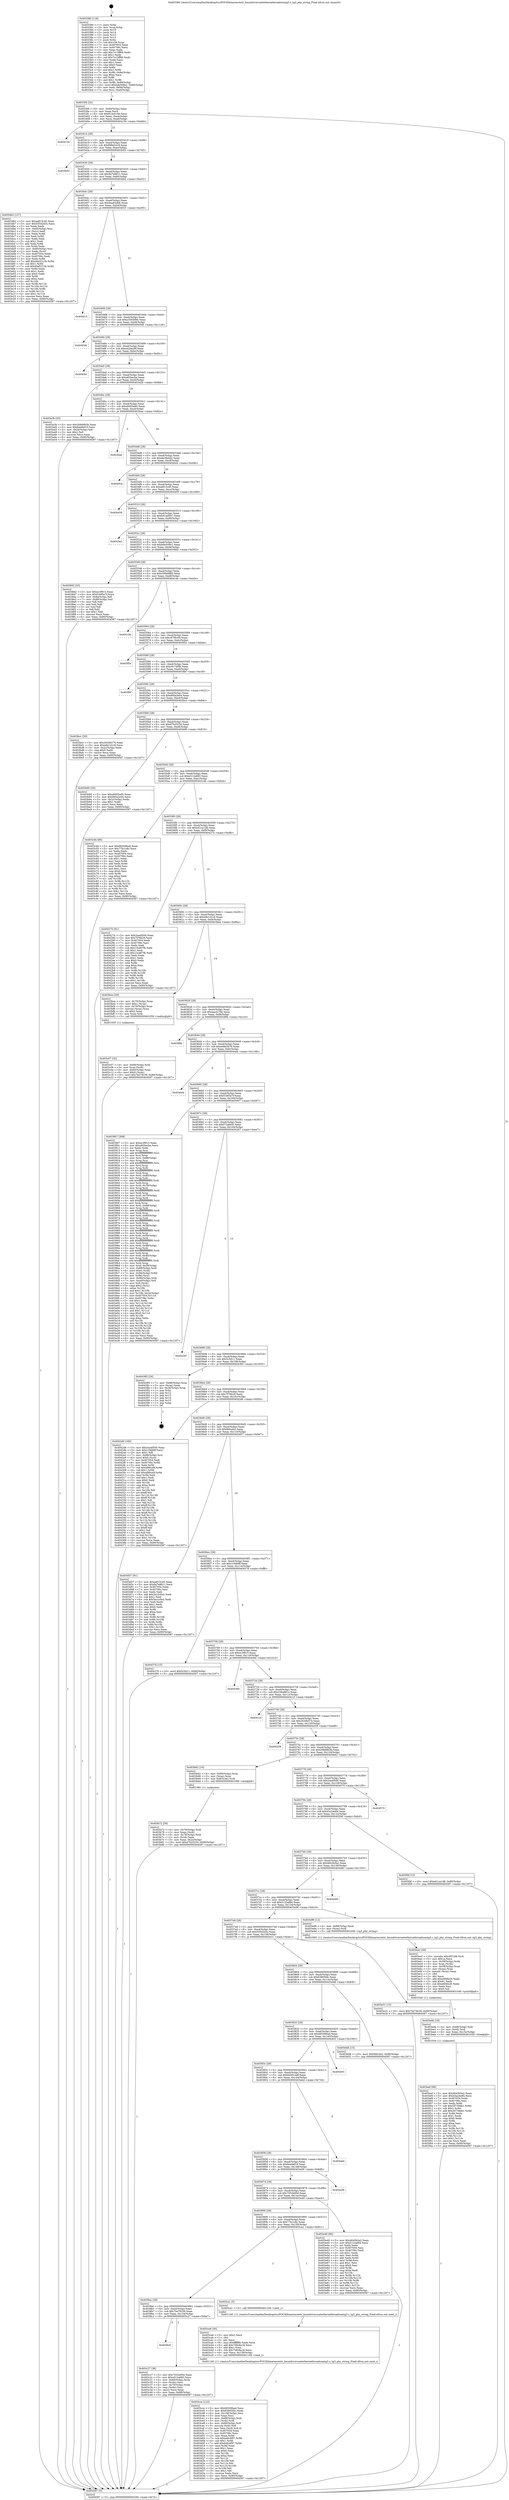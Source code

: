 digraph "0x403380" {
  label = "0x403380 (/mnt/c/Users/mathe/Desktop/tcc/POCII/binaries/extr_linuxdriversnetethernetbroadcomtg3.c_tg3_phy_string_Final-ollvm.out::main(0))"
  labelloc = "t"
  node[shape=record]

  Entry [label="",width=0.3,height=0.3,shape=circle,fillcolor=black,style=filled]
  "0x4033f4" [label="{
     0x4033f4 [32]\l
     | [instrs]\l
     &nbsp;&nbsp;0x4033f4 \<+6\>: mov -0x90(%rbp),%eax\l
     &nbsp;&nbsp;0x4033fa \<+2\>: mov %eax,%ecx\l
     &nbsp;&nbsp;0x4033fc \<+6\>: sub $0x81dc616e,%ecx\l
     &nbsp;&nbsp;0x403402 \<+6\>: mov %eax,-0xa4(%rbp)\l
     &nbsp;&nbsp;0x403408 \<+6\>: mov %ecx,-0xa8(%rbp)\l
     &nbsp;&nbsp;0x40340e \<+6\>: je 0000000000404154 \<main+0xdd4\>\l
  }"]
  "0x404154" [label="{
     0x404154\l
  }", style=dashed]
  "0x403414" [label="{
     0x403414 [28]\l
     | [instrs]\l
     &nbsp;&nbsp;0x403414 \<+5\>: jmp 0000000000403419 \<main+0x99\>\l
     &nbsp;&nbsp;0x403419 \<+6\>: mov -0xa4(%rbp),%eax\l
     &nbsp;&nbsp;0x40341f \<+5\>: sub $0x898a5418,%eax\l
     &nbsp;&nbsp;0x403424 \<+6\>: mov %eax,-0xac(%rbp)\l
     &nbsp;&nbsp;0x40342a \<+6\>: je 0000000000403b53 \<main+0x7d3\>\l
  }"]
  Exit [label="",width=0.3,height=0.3,shape=circle,fillcolor=black,style=filled,peripheries=2]
  "0x403b53" [label="{
     0x403b53\l
  }", style=dashed]
  "0x403430" [label="{
     0x403430 [28]\l
     | [instrs]\l
     &nbsp;&nbsp;0x403430 \<+5\>: jmp 0000000000403435 \<main+0xb5\>\l
     &nbsp;&nbsp;0x403435 \<+6\>: mov -0xa4(%rbp),%eax\l
     &nbsp;&nbsp;0x40343b \<+5\>: sub $0x9a7e8811,%eax\l
     &nbsp;&nbsp;0x403440 \<+6\>: mov %eax,-0xb0(%rbp)\l
     &nbsp;&nbsp;0x403446 \<+6\>: je 0000000000403db2 \<main+0xa32\>\l
  }"]
  "0x403eef" [label="{
     0x403eef [96]\l
     | [instrs]\l
     &nbsp;&nbsp;0x403eef \<+5\>: mov $0x4643b5a2,%eax\l
     &nbsp;&nbsp;0x403ef4 \<+5\>: mov $0x43a24e84,%ecx\l
     &nbsp;&nbsp;0x403ef9 \<+7\>: mov 0x407054,%edx\l
     &nbsp;&nbsp;0x403f00 \<+7\>: mov 0x40706c,%esi\l
     &nbsp;&nbsp;0x403f07 \<+3\>: mov %edx,%r8d\l
     &nbsp;&nbsp;0x403f0a \<+7\>: sub $0x29739db1,%r8d\l
     &nbsp;&nbsp;0x403f11 \<+4\>: sub $0x1,%r8d\l
     &nbsp;&nbsp;0x403f15 \<+7\>: add $0x29739db1,%r8d\l
     &nbsp;&nbsp;0x403f1c \<+4\>: imul %r8d,%edx\l
     &nbsp;&nbsp;0x403f20 \<+3\>: and $0x1,%edx\l
     &nbsp;&nbsp;0x403f23 \<+3\>: cmp $0x0,%edx\l
     &nbsp;&nbsp;0x403f26 \<+4\>: sete %r9b\l
     &nbsp;&nbsp;0x403f2a \<+3\>: cmp $0xa,%esi\l
     &nbsp;&nbsp;0x403f2d \<+4\>: setl %r10b\l
     &nbsp;&nbsp;0x403f31 \<+3\>: mov %r9b,%r11b\l
     &nbsp;&nbsp;0x403f34 \<+3\>: and %r10b,%r11b\l
     &nbsp;&nbsp;0x403f37 \<+3\>: xor %r10b,%r9b\l
     &nbsp;&nbsp;0x403f3a \<+3\>: or %r9b,%r11b\l
     &nbsp;&nbsp;0x403f3d \<+4\>: test $0x1,%r11b\l
     &nbsp;&nbsp;0x403f41 \<+3\>: cmovne %ecx,%eax\l
     &nbsp;&nbsp;0x403f44 \<+6\>: mov %eax,-0x90(%rbp)\l
     &nbsp;&nbsp;0x403f4a \<+5\>: jmp 0000000000404587 \<main+0x1207\>\l
  }"]
  "0x403db2" [label="{
     0x403db2 [127]\l
     | [instrs]\l
     &nbsp;&nbsp;0x403db2 \<+5\>: mov $0xadf15c45,%eax\l
     &nbsp;&nbsp;0x403db7 \<+5\>: mov $0x555d2d3c,%ecx\l
     &nbsp;&nbsp;0x403dbc \<+2\>: xor %edx,%edx\l
     &nbsp;&nbsp;0x403dbe \<+4\>: mov -0x60(%rbp),%rsi\l
     &nbsp;&nbsp;0x403dc2 \<+2\>: mov (%rsi),%edi\l
     &nbsp;&nbsp;0x403dc4 \<+3\>: mov %edx,%r8d\l
     &nbsp;&nbsp;0x403dc7 \<+3\>: sub %edi,%r8d\l
     &nbsp;&nbsp;0x403dca \<+2\>: mov %edx,%edi\l
     &nbsp;&nbsp;0x403dcc \<+3\>: sub $0x1,%edi\l
     &nbsp;&nbsp;0x403dcf \<+3\>: add %edi,%r8d\l
     &nbsp;&nbsp;0x403dd2 \<+3\>: sub %r8d,%edx\l
     &nbsp;&nbsp;0x403dd5 \<+4\>: mov -0x60(%rbp),%rsi\l
     &nbsp;&nbsp;0x403dd9 \<+2\>: mov %edx,(%rsi)\l
     &nbsp;&nbsp;0x403ddb \<+7\>: mov 0x407054,%edx\l
     &nbsp;&nbsp;0x403de2 \<+7\>: mov 0x40706c,%edi\l
     &nbsp;&nbsp;0x403de9 \<+3\>: mov %edx,%r8d\l
     &nbsp;&nbsp;0x403dec \<+7\>: add $0xd4e5213b,%r8d\l
     &nbsp;&nbsp;0x403df3 \<+4\>: sub $0x1,%r8d\l
     &nbsp;&nbsp;0x403df7 \<+7\>: sub $0xd4e5213b,%r8d\l
     &nbsp;&nbsp;0x403dfe \<+4\>: imul %r8d,%edx\l
     &nbsp;&nbsp;0x403e02 \<+3\>: and $0x1,%edx\l
     &nbsp;&nbsp;0x403e05 \<+3\>: cmp $0x0,%edx\l
     &nbsp;&nbsp;0x403e08 \<+4\>: sete %r9b\l
     &nbsp;&nbsp;0x403e0c \<+3\>: cmp $0xa,%edi\l
     &nbsp;&nbsp;0x403e0f \<+4\>: setl %r10b\l
     &nbsp;&nbsp;0x403e13 \<+3\>: mov %r9b,%r11b\l
     &nbsp;&nbsp;0x403e16 \<+3\>: and %r10b,%r11b\l
     &nbsp;&nbsp;0x403e19 \<+3\>: xor %r10b,%r9b\l
     &nbsp;&nbsp;0x403e1c \<+3\>: or %r9b,%r11b\l
     &nbsp;&nbsp;0x403e1f \<+4\>: test $0x1,%r11b\l
     &nbsp;&nbsp;0x403e23 \<+3\>: cmovne %ecx,%eax\l
     &nbsp;&nbsp;0x403e26 \<+6\>: mov %eax,-0x90(%rbp)\l
     &nbsp;&nbsp;0x403e2c \<+5\>: jmp 0000000000404587 \<main+0x1207\>\l
  }"]
  "0x40344c" [label="{
     0x40344c [28]\l
     | [instrs]\l
     &nbsp;&nbsp;0x40344c \<+5\>: jmp 0000000000403451 \<main+0xd1\>\l
     &nbsp;&nbsp;0x403451 \<+6\>: mov -0xa4(%rbp),%eax\l
     &nbsp;&nbsp;0x403457 \<+5\>: sub $0x9aa83db6,%eax\l
     &nbsp;&nbsp;0x40345c \<+6\>: mov %eax,-0xb4(%rbp)\l
     &nbsp;&nbsp;0x403462 \<+6\>: je 0000000000404015 \<main+0xc95\>\l
  }"]
  "0x403edd" [label="{
     0x403edd [18]\l
     | [instrs]\l
     &nbsp;&nbsp;0x403edd \<+4\>: mov -0x68(%rbp),%rdi\l
     &nbsp;&nbsp;0x403ee1 \<+3\>: mov (%rdi),%rdi\l
     &nbsp;&nbsp;0x403ee4 \<+6\>: mov %eax,-0x15c(%rbp)\l
     &nbsp;&nbsp;0x403eea \<+5\>: call 0000000000401030 \<free@plt\>\l
     | [calls]\l
     &nbsp;&nbsp;0x401030 \{1\} (unknown)\l
  }"]
  "0x404015" [label="{
     0x404015\l
  }", style=dashed]
  "0x403468" [label="{
     0x403468 [28]\l
     | [instrs]\l
     &nbsp;&nbsp;0x403468 \<+5\>: jmp 000000000040346d \<main+0xed\>\l
     &nbsp;&nbsp;0x40346d \<+6\>: mov -0xa4(%rbp),%eax\l
     &nbsp;&nbsp;0x403473 \<+5\>: sub $0xa3593094,%eax\l
     &nbsp;&nbsp;0x403478 \<+6\>: mov %eax,-0xb8(%rbp)\l
     &nbsp;&nbsp;0x40347e \<+6\>: je 0000000000404546 \<main+0x11c6\>\l
  }"]
  "0x403ea2" [label="{
     0x403ea2 [59]\l
     | [instrs]\l
     &nbsp;&nbsp;0x403ea2 \<+10\>: movabs $0x405168,%rdi\l
     &nbsp;&nbsp;0x403eac \<+5\>: mov $0x1a,%ecx\l
     &nbsp;&nbsp;0x403eb1 \<+4\>: mov -0x58(%rbp),%rdx\l
     &nbsp;&nbsp;0x403eb5 \<+3\>: mov %rax,(%rdx)\l
     &nbsp;&nbsp;0x403eb8 \<+4\>: mov -0x58(%rbp),%rax\l
     &nbsp;&nbsp;0x403ebc \<+3\>: mov (%rax),%rax\l
     &nbsp;&nbsp;0x403ebf \<+3\>: movsbl (%rax),%eax\l
     &nbsp;&nbsp;0x403ec2 \<+1\>: cltd\l
     &nbsp;&nbsp;0x403ec3 \<+2\>: idiv %ecx\l
     &nbsp;&nbsp;0x403ec5 \<+6\>: add $0xe6f4fe26,%edx\l
     &nbsp;&nbsp;0x403ecb \<+3\>: add $0x61,%edx\l
     &nbsp;&nbsp;0x403ece \<+6\>: sub $0xe6f4fe26,%edx\l
     &nbsp;&nbsp;0x403ed4 \<+2\>: mov %edx,%esi\l
     &nbsp;&nbsp;0x403ed6 \<+2\>: mov $0x0,%al\l
     &nbsp;&nbsp;0x403ed8 \<+5\>: call 0000000000401040 \<printf@plt\>\l
     | [calls]\l
     &nbsp;&nbsp;0x401040 \{1\} (unknown)\l
  }"]
  "0x404546" [label="{
     0x404546\l
  }", style=dashed]
  "0x403484" [label="{
     0x403484 [28]\l
     | [instrs]\l
     &nbsp;&nbsp;0x403484 \<+5\>: jmp 0000000000403489 \<main+0x109\>\l
     &nbsp;&nbsp;0x403489 \<+6\>: mov -0xa4(%rbp),%eax\l
     &nbsp;&nbsp;0x40348f \<+5\>: sub $0xa42da28f,%eax\l
     &nbsp;&nbsp;0x403494 \<+6\>: mov %eax,-0xbc(%rbp)\l
     &nbsp;&nbsp;0x40349a \<+6\>: je 00000000004040bc \<main+0xd3c\>\l
  }"]
  "0x403cce" [label="{
     0x403cce [122]\l
     | [instrs]\l
     &nbsp;&nbsp;0x403cce \<+5\>: mov $0x68309bad,%ecx\l
     &nbsp;&nbsp;0x403cd3 \<+5\>: mov $0x63805f4c,%edx\l
     &nbsp;&nbsp;0x403cd8 \<+6\>: mov -0x158(%rbp),%esi\l
     &nbsp;&nbsp;0x403cde \<+3\>: imul %eax,%esi\l
     &nbsp;&nbsp;0x403ce1 \<+4\>: mov -0x68(%rbp),%rdi\l
     &nbsp;&nbsp;0x403ce5 \<+3\>: mov (%rdi),%rdi\l
     &nbsp;&nbsp;0x403ce8 \<+4\>: mov -0x60(%rbp),%r8\l
     &nbsp;&nbsp;0x403cec \<+3\>: movslq (%r8),%r8\l
     &nbsp;&nbsp;0x403cef \<+4\>: mov %esi,(%rdi,%r8,4)\l
     &nbsp;&nbsp;0x403cf3 \<+7\>: mov 0x407054,%eax\l
     &nbsp;&nbsp;0x403cfa \<+7\>: mov 0x40706c,%esi\l
     &nbsp;&nbsp;0x403d01 \<+3\>: mov %eax,%r9d\l
     &nbsp;&nbsp;0x403d04 \<+7\>: sub $0xb4fc4f97,%r9d\l
     &nbsp;&nbsp;0x403d0b \<+4\>: sub $0x1,%r9d\l
     &nbsp;&nbsp;0x403d0f \<+7\>: add $0xb4fc4f97,%r9d\l
     &nbsp;&nbsp;0x403d16 \<+4\>: imul %r9d,%eax\l
     &nbsp;&nbsp;0x403d1a \<+3\>: and $0x1,%eax\l
     &nbsp;&nbsp;0x403d1d \<+3\>: cmp $0x0,%eax\l
     &nbsp;&nbsp;0x403d20 \<+4\>: sete %r10b\l
     &nbsp;&nbsp;0x403d24 \<+3\>: cmp $0xa,%esi\l
     &nbsp;&nbsp;0x403d27 \<+4\>: setl %r11b\l
     &nbsp;&nbsp;0x403d2b \<+3\>: mov %r10b,%bl\l
     &nbsp;&nbsp;0x403d2e \<+3\>: and %r11b,%bl\l
     &nbsp;&nbsp;0x403d31 \<+3\>: xor %r11b,%r10b\l
     &nbsp;&nbsp;0x403d34 \<+3\>: or %r10b,%bl\l
     &nbsp;&nbsp;0x403d37 \<+3\>: test $0x1,%bl\l
     &nbsp;&nbsp;0x403d3a \<+3\>: cmovne %edx,%ecx\l
     &nbsp;&nbsp;0x403d3d \<+6\>: mov %ecx,-0x90(%rbp)\l
     &nbsp;&nbsp;0x403d43 \<+5\>: jmp 0000000000404587 \<main+0x1207\>\l
  }"]
  "0x4040bc" [label="{
     0x4040bc\l
  }", style=dashed]
  "0x4034a0" [label="{
     0x4034a0 [28]\l
     | [instrs]\l
     &nbsp;&nbsp;0x4034a0 \<+5\>: jmp 00000000004034a5 \<main+0x125\>\l
     &nbsp;&nbsp;0x4034a5 \<+6\>: mov -0xa4(%rbp),%eax\l
     &nbsp;&nbsp;0x4034ab \<+5\>: sub $0xa82becba,%eax\l
     &nbsp;&nbsp;0x4034b0 \<+6\>: mov %eax,-0xc0(%rbp)\l
     &nbsp;&nbsp;0x4034b6 \<+6\>: je 0000000000403a3b \<main+0x6bb\>\l
  }"]
  "0x403ca6" [label="{
     0x403ca6 [40]\l
     | [instrs]\l
     &nbsp;&nbsp;0x403ca6 \<+5\>: mov $0x2,%ecx\l
     &nbsp;&nbsp;0x403cab \<+1\>: cltd\l
     &nbsp;&nbsp;0x403cac \<+2\>: idiv %ecx\l
     &nbsp;&nbsp;0x403cae \<+6\>: imul $0xfffffffe,%edx,%ecx\l
     &nbsp;&nbsp;0x403cb4 \<+6\>: add $0x758c8a18,%ecx\l
     &nbsp;&nbsp;0x403cba \<+3\>: add $0x1,%ecx\l
     &nbsp;&nbsp;0x403cbd \<+6\>: sub $0x758c8a18,%ecx\l
     &nbsp;&nbsp;0x403cc3 \<+6\>: mov %ecx,-0x158(%rbp)\l
     &nbsp;&nbsp;0x403cc9 \<+5\>: call 0000000000401160 \<next_i\>\l
     | [calls]\l
     &nbsp;&nbsp;0x401160 \{1\} (/mnt/c/Users/mathe/Desktop/tcc/POCII/binaries/extr_linuxdriversnetethernetbroadcomtg3.c_tg3_phy_string_Final-ollvm.out::next_i)\l
  }"]
  "0x403a3b" [label="{
     0x403a3b [30]\l
     | [instrs]\l
     &nbsp;&nbsp;0x403a3b \<+5\>: mov $0x268d9b3b,%eax\l
     &nbsp;&nbsp;0x403a40 \<+5\>: mov $0x6ee6ef19,%ecx\l
     &nbsp;&nbsp;0x403a45 \<+3\>: mov -0x2d(%rbp),%dl\l
     &nbsp;&nbsp;0x403a48 \<+3\>: test $0x1,%dl\l
     &nbsp;&nbsp;0x403a4b \<+3\>: cmovne %ecx,%eax\l
     &nbsp;&nbsp;0x403a4e \<+6\>: mov %eax,-0x90(%rbp)\l
     &nbsp;&nbsp;0x403a54 \<+5\>: jmp 0000000000404587 \<main+0x1207\>\l
  }"]
  "0x4034bc" [label="{
     0x4034bc [28]\l
     | [instrs]\l
     &nbsp;&nbsp;0x4034bc \<+5\>: jmp 00000000004034c1 \<main+0x141\>\l
     &nbsp;&nbsp;0x4034c1 \<+6\>: mov -0xa4(%rbp),%eax\l
     &nbsp;&nbsp;0x4034c7 \<+5\>: sub $0xa9405a85,%eax\l
     &nbsp;&nbsp;0x4034cc \<+6\>: mov %eax,-0xc4(%rbp)\l
     &nbsp;&nbsp;0x4034d2 \<+6\>: je 0000000000403bae \<main+0x82e\>\l
  }"]
  "0x4038c8" [label="{
     0x4038c8\l
  }", style=dashed]
  "0x403bae" [label="{
     0x403bae\l
  }", style=dashed]
  "0x4034d8" [label="{
     0x4034d8 [28]\l
     | [instrs]\l
     &nbsp;&nbsp;0x4034d8 \<+5\>: jmp 00000000004034dd \<main+0x15d\>\l
     &nbsp;&nbsp;0x4034dd \<+6\>: mov -0xa4(%rbp),%eax\l
     &nbsp;&nbsp;0x4034e3 \<+5\>: sub $0xabc9a4d2,%eax\l
     &nbsp;&nbsp;0x4034e8 \<+6\>: mov %eax,-0xc8(%rbp)\l
     &nbsp;&nbsp;0x4034ee \<+6\>: je 00000000004040cb \<main+0xd4b\>\l
  }"]
  "0x403c27" [label="{
     0x403c27 [36]\l
     | [instrs]\l
     &nbsp;&nbsp;0x403c27 \<+5\>: mov $0x7552b95d,%eax\l
     &nbsp;&nbsp;0x403c2c \<+5\>: mov $0xe512a683,%ecx\l
     &nbsp;&nbsp;0x403c31 \<+4\>: mov -0x60(%rbp),%rdx\l
     &nbsp;&nbsp;0x403c35 \<+2\>: mov (%rdx),%esi\l
     &nbsp;&nbsp;0x403c37 \<+4\>: mov -0x70(%rbp),%rdx\l
     &nbsp;&nbsp;0x403c3b \<+2\>: cmp (%rdx),%esi\l
     &nbsp;&nbsp;0x403c3d \<+3\>: cmovl %ecx,%eax\l
     &nbsp;&nbsp;0x403c40 \<+6\>: mov %eax,-0x90(%rbp)\l
     &nbsp;&nbsp;0x403c46 \<+5\>: jmp 0000000000404587 \<main+0x1207\>\l
  }"]
  "0x4040cb" [label="{
     0x4040cb\l
  }", style=dashed]
  "0x4034f4" [label="{
     0x4034f4 [28]\l
     | [instrs]\l
     &nbsp;&nbsp;0x4034f4 \<+5\>: jmp 00000000004034f9 \<main+0x179\>\l
     &nbsp;&nbsp;0x4034f9 \<+6\>: mov -0xa4(%rbp),%eax\l
     &nbsp;&nbsp;0x4034ff \<+5\>: sub $0xadf15c45,%eax\l
     &nbsp;&nbsp;0x403504 \<+6\>: mov %eax,-0xcc(%rbp)\l
     &nbsp;&nbsp;0x40350a \<+6\>: je 0000000000404459 \<main+0x10d9\>\l
  }"]
  "0x4038ac" [label="{
     0x4038ac [28]\l
     | [instrs]\l
     &nbsp;&nbsp;0x4038ac \<+5\>: jmp 00000000004038b1 \<main+0x531\>\l
     &nbsp;&nbsp;0x4038b1 \<+6\>: mov -0xa4(%rbp),%eax\l
     &nbsp;&nbsp;0x4038b7 \<+5\>: sub $0x7be79c39,%eax\l
     &nbsp;&nbsp;0x4038bc \<+6\>: mov %eax,-0x154(%rbp)\l
     &nbsp;&nbsp;0x4038c2 \<+6\>: je 0000000000403c27 \<main+0x8a7\>\l
  }"]
  "0x404459" [label="{
     0x404459\l
  }", style=dashed]
  "0x403510" [label="{
     0x403510 [28]\l
     | [instrs]\l
     &nbsp;&nbsp;0x403510 \<+5\>: jmp 0000000000403515 \<main+0x195\>\l
     &nbsp;&nbsp;0x403515 \<+6\>: mov -0xa4(%rbp),%eax\l
     &nbsp;&nbsp;0x40351b \<+5\>: sub $0xb91ad947,%eax\l
     &nbsp;&nbsp;0x403520 \<+6\>: mov %eax,-0xd0(%rbp)\l
     &nbsp;&nbsp;0x403526 \<+6\>: je 00000000004043e2 \<main+0x1062\>\l
  }"]
  "0x403ca1" [label="{
     0x403ca1 [5]\l
     | [instrs]\l
     &nbsp;&nbsp;0x403ca1 \<+5\>: call 0000000000401160 \<next_i\>\l
     | [calls]\l
     &nbsp;&nbsp;0x401160 \{1\} (/mnt/c/Users/mathe/Desktop/tcc/POCII/binaries/extr_linuxdriversnetethernetbroadcomtg3.c_tg3_phy_string_Final-ollvm.out::next_i)\l
  }"]
  "0x4043e2" [label="{
     0x4043e2\l
  }", style=dashed]
  "0x40352c" [label="{
     0x40352c [28]\l
     | [instrs]\l
     &nbsp;&nbsp;0x40352c \<+5\>: jmp 0000000000403531 \<main+0x1b1\>\l
     &nbsp;&nbsp;0x403531 \<+6\>: mov -0xa4(%rbp),%eax\l
     &nbsp;&nbsp;0x403537 \<+5\>: sub $0xbde508e1,%eax\l
     &nbsp;&nbsp;0x40353c \<+6\>: mov %eax,-0xd4(%rbp)\l
     &nbsp;&nbsp;0x403542 \<+6\>: je 00000000004038d2 \<main+0x552\>\l
  }"]
  "0x403890" [label="{
     0x403890 [28]\l
     | [instrs]\l
     &nbsp;&nbsp;0x403890 \<+5\>: jmp 0000000000403895 \<main+0x515\>\l
     &nbsp;&nbsp;0x403895 \<+6\>: mov -0xa4(%rbp),%eax\l
     &nbsp;&nbsp;0x40389b \<+5\>: sub $0x77fc1c8c,%eax\l
     &nbsp;&nbsp;0x4038a0 \<+6\>: mov %eax,-0x150(%rbp)\l
     &nbsp;&nbsp;0x4038a6 \<+6\>: je 0000000000403ca1 \<main+0x921\>\l
  }"]
  "0x4038d2" [label="{
     0x4038d2 [53]\l
     | [instrs]\l
     &nbsp;&nbsp;0x4038d2 \<+5\>: mov $0xec3f915,%eax\l
     &nbsp;&nbsp;0x4038d7 \<+5\>: mov $0xf1b85a7f,%ecx\l
     &nbsp;&nbsp;0x4038dc \<+6\>: mov -0x8a(%rbp),%dl\l
     &nbsp;&nbsp;0x4038e2 \<+7\>: mov -0x89(%rbp),%sil\l
     &nbsp;&nbsp;0x4038e9 \<+3\>: mov %dl,%dil\l
     &nbsp;&nbsp;0x4038ec \<+3\>: and %sil,%dil\l
     &nbsp;&nbsp;0x4038ef \<+3\>: xor %sil,%dl\l
     &nbsp;&nbsp;0x4038f2 \<+3\>: or %dl,%dil\l
     &nbsp;&nbsp;0x4038f5 \<+4\>: test $0x1,%dil\l
     &nbsp;&nbsp;0x4038f9 \<+3\>: cmovne %ecx,%eax\l
     &nbsp;&nbsp;0x4038fc \<+6\>: mov %eax,-0x90(%rbp)\l
     &nbsp;&nbsp;0x403902 \<+5\>: jmp 0000000000404587 \<main+0x1207\>\l
  }"]
  "0x403548" [label="{
     0x403548 [28]\l
     | [instrs]\l
     &nbsp;&nbsp;0x403548 \<+5\>: jmp 000000000040354d \<main+0x1cd\>\l
     &nbsp;&nbsp;0x40354d \<+6\>: mov -0xa4(%rbp),%eax\l
     &nbsp;&nbsp;0x403553 \<+5\>: sub $0xc58b0889,%eax\l
     &nbsp;&nbsp;0x403558 \<+6\>: mov %eax,-0xd8(%rbp)\l
     &nbsp;&nbsp;0x40355e \<+6\>: je 00000000004041de \<main+0xe5e\>\l
  }"]
  "0x404587" [label="{
     0x404587 [5]\l
     | [instrs]\l
     &nbsp;&nbsp;0x404587 \<+5\>: jmp 00000000004033f4 \<main+0x74\>\l
  }"]
  "0x403380" [label="{
     0x403380 [116]\l
     | [instrs]\l
     &nbsp;&nbsp;0x403380 \<+1\>: push %rbp\l
     &nbsp;&nbsp;0x403381 \<+3\>: mov %rsp,%rbp\l
     &nbsp;&nbsp;0x403384 \<+2\>: push %r15\l
     &nbsp;&nbsp;0x403386 \<+2\>: push %r14\l
     &nbsp;&nbsp;0x403388 \<+2\>: push %r13\l
     &nbsp;&nbsp;0x40338a \<+2\>: push %r12\l
     &nbsp;&nbsp;0x40338c \<+1\>: push %rbx\l
     &nbsp;&nbsp;0x40338d \<+7\>: sub $0x158,%rsp\l
     &nbsp;&nbsp;0x403394 \<+7\>: mov 0x407054,%eax\l
     &nbsp;&nbsp;0x40339b \<+7\>: mov 0x40706c,%ecx\l
     &nbsp;&nbsp;0x4033a2 \<+2\>: mov %eax,%edx\l
     &nbsp;&nbsp;0x4033a4 \<+6\>: add $0x7a15ff66,%edx\l
     &nbsp;&nbsp;0x4033aa \<+3\>: sub $0x1,%edx\l
     &nbsp;&nbsp;0x4033ad \<+6\>: sub $0x7a15ff66,%edx\l
     &nbsp;&nbsp;0x4033b3 \<+3\>: imul %edx,%eax\l
     &nbsp;&nbsp;0x4033b6 \<+3\>: and $0x1,%eax\l
     &nbsp;&nbsp;0x4033b9 \<+3\>: cmp $0x0,%eax\l
     &nbsp;&nbsp;0x4033bc \<+4\>: sete %r8b\l
     &nbsp;&nbsp;0x4033c0 \<+4\>: and $0x1,%r8b\l
     &nbsp;&nbsp;0x4033c4 \<+7\>: mov %r8b,-0x8a(%rbp)\l
     &nbsp;&nbsp;0x4033cb \<+3\>: cmp $0xa,%ecx\l
     &nbsp;&nbsp;0x4033ce \<+4\>: setl %r8b\l
     &nbsp;&nbsp;0x4033d2 \<+4\>: and $0x1,%r8b\l
     &nbsp;&nbsp;0x4033d6 \<+7\>: mov %r8b,-0x89(%rbp)\l
     &nbsp;&nbsp;0x4033dd \<+10\>: movl $0xbde508e1,-0x90(%rbp)\l
     &nbsp;&nbsp;0x4033e7 \<+6\>: mov %edi,-0x94(%rbp)\l
     &nbsp;&nbsp;0x4033ed \<+7\>: mov %rsi,-0xa0(%rbp)\l
  }"]
  "0x403e40" [label="{
     0x403e40 [86]\l
     | [instrs]\l
     &nbsp;&nbsp;0x403e40 \<+5\>: mov $0x4643b5a2,%eax\l
     &nbsp;&nbsp;0x403e45 \<+5\>: mov $0x5122af64,%ecx\l
     &nbsp;&nbsp;0x403e4a \<+2\>: xor %edx,%edx\l
     &nbsp;&nbsp;0x403e4c \<+7\>: mov 0x407054,%esi\l
     &nbsp;&nbsp;0x403e53 \<+7\>: mov 0x40706c,%edi\l
     &nbsp;&nbsp;0x403e5a \<+3\>: sub $0x1,%edx\l
     &nbsp;&nbsp;0x403e5d \<+3\>: mov %esi,%r8d\l
     &nbsp;&nbsp;0x403e60 \<+3\>: add %edx,%r8d\l
     &nbsp;&nbsp;0x403e63 \<+4\>: imul %r8d,%esi\l
     &nbsp;&nbsp;0x403e67 \<+3\>: and $0x1,%esi\l
     &nbsp;&nbsp;0x403e6a \<+3\>: cmp $0x0,%esi\l
     &nbsp;&nbsp;0x403e6d \<+4\>: sete %r9b\l
     &nbsp;&nbsp;0x403e71 \<+3\>: cmp $0xa,%edi\l
     &nbsp;&nbsp;0x403e74 \<+4\>: setl %r10b\l
     &nbsp;&nbsp;0x403e78 \<+3\>: mov %r9b,%r11b\l
     &nbsp;&nbsp;0x403e7b \<+3\>: and %r10b,%r11b\l
     &nbsp;&nbsp;0x403e7e \<+3\>: xor %r10b,%r9b\l
     &nbsp;&nbsp;0x403e81 \<+3\>: or %r9b,%r11b\l
     &nbsp;&nbsp;0x403e84 \<+4\>: test $0x1,%r11b\l
     &nbsp;&nbsp;0x403e88 \<+3\>: cmovne %ecx,%eax\l
     &nbsp;&nbsp;0x403e8b \<+6\>: mov %eax,-0x90(%rbp)\l
     &nbsp;&nbsp;0x403e91 \<+5\>: jmp 0000000000404587 \<main+0x1207\>\l
  }"]
  "0x4041de" [label="{
     0x4041de\l
  }", style=dashed]
  "0x403564" [label="{
     0x403564 [28]\l
     | [instrs]\l
     &nbsp;&nbsp;0x403564 \<+5\>: jmp 0000000000403569 \<main+0x1e9\>\l
     &nbsp;&nbsp;0x403569 \<+6\>: mov -0xa4(%rbp),%eax\l
     &nbsp;&nbsp;0x40356f \<+5\>: sub $0xc67f9c00,%eax\l
     &nbsp;&nbsp;0x403574 \<+6\>: mov %eax,-0xdc(%rbp)\l
     &nbsp;&nbsp;0x40357a \<+6\>: je 0000000000403f5e \<main+0xbde\>\l
  }"]
  "0x403874" [label="{
     0x403874 [28]\l
     | [instrs]\l
     &nbsp;&nbsp;0x403874 \<+5\>: jmp 0000000000403879 \<main+0x4f9\>\l
     &nbsp;&nbsp;0x403879 \<+6\>: mov -0xa4(%rbp),%eax\l
     &nbsp;&nbsp;0x40387f \<+5\>: sub $0x7552b95d,%eax\l
     &nbsp;&nbsp;0x403884 \<+6\>: mov %eax,-0x14c(%rbp)\l
     &nbsp;&nbsp;0x40388a \<+6\>: je 0000000000403e40 \<main+0xac0\>\l
  }"]
  "0x403f5e" [label="{
     0x403f5e\l
  }", style=dashed]
  "0x403580" [label="{
     0x403580 [28]\l
     | [instrs]\l
     &nbsp;&nbsp;0x403580 \<+5\>: jmp 0000000000403585 \<main+0x205\>\l
     &nbsp;&nbsp;0x403585 \<+6\>: mov -0xa4(%rbp),%eax\l
     &nbsp;&nbsp;0x40358b \<+5\>: sub $0xc6c74f5b,%eax\l
     &nbsp;&nbsp;0x403590 \<+6\>: mov %eax,-0xe0(%rbp)\l
     &nbsp;&nbsp;0x403596 \<+6\>: je 0000000000403fbf \<main+0xc3f\>\l
  }"]
  "0x403a59" [label="{
     0x403a59\l
  }", style=dashed]
  "0x403fbf" [label="{
     0x403fbf\l
  }", style=dashed]
  "0x40359c" [label="{
     0x40359c [28]\l
     | [instrs]\l
     &nbsp;&nbsp;0x40359c \<+5\>: jmp 00000000004035a1 \<main+0x221\>\l
     &nbsp;&nbsp;0x4035a1 \<+6\>: mov -0xa4(%rbp),%eax\l
     &nbsp;&nbsp;0x4035a7 \<+5\>: sub $0xd60a2e44,%eax\l
     &nbsp;&nbsp;0x4035ac \<+6\>: mov %eax,-0xe4(%rbp)\l
     &nbsp;&nbsp;0x4035b2 \<+6\>: je 0000000000403bcc \<main+0x84c\>\l
  }"]
  "0x403858" [label="{
     0x403858 [28]\l
     | [instrs]\l
     &nbsp;&nbsp;0x403858 \<+5\>: jmp 000000000040385d \<main+0x4dd\>\l
     &nbsp;&nbsp;0x40385d \<+6\>: mov -0xa4(%rbp),%eax\l
     &nbsp;&nbsp;0x403863 \<+5\>: sub $0x6ee6ef19,%eax\l
     &nbsp;&nbsp;0x403868 \<+6\>: mov %eax,-0x148(%rbp)\l
     &nbsp;&nbsp;0x40386e \<+6\>: je 0000000000403a59 \<main+0x6d9\>\l
  }"]
  "0x403bcc" [label="{
     0x403bcc [30]\l
     | [instrs]\l
     &nbsp;&nbsp;0x403bcc \<+5\>: mov $0x2620b574,%eax\l
     &nbsp;&nbsp;0x403bd1 \<+5\>: mov $0xe8e1d1c6,%ecx\l
     &nbsp;&nbsp;0x403bd6 \<+3\>: mov -0x2c(%rbp),%edx\l
     &nbsp;&nbsp;0x403bd9 \<+3\>: cmp $0x0,%edx\l
     &nbsp;&nbsp;0x403bdc \<+3\>: cmove %ecx,%eax\l
     &nbsp;&nbsp;0x403bdf \<+6\>: mov %eax,-0x90(%rbp)\l
     &nbsp;&nbsp;0x403be5 \<+5\>: jmp 0000000000404587 \<main+0x1207\>\l
  }"]
  "0x4035b8" [label="{
     0x4035b8 [28]\l
     | [instrs]\l
     &nbsp;&nbsp;0x4035b8 \<+5\>: jmp 00000000004035bd \<main+0x23d\>\l
     &nbsp;&nbsp;0x4035bd \<+6\>: mov -0xa4(%rbp),%eax\l
     &nbsp;&nbsp;0x4035c3 \<+5\>: sub $0xd7b25254,%eax\l
     &nbsp;&nbsp;0x4035c8 \<+6\>: mov %eax,-0xe8(%rbp)\l
     &nbsp;&nbsp;0x4035ce \<+6\>: je 0000000000403b90 \<main+0x810\>\l
  }"]
  "0x403ab4" [label="{
     0x403ab4\l
  }", style=dashed]
  "0x403b90" [label="{
     0x403b90 [30]\l
     | [instrs]\l
     &nbsp;&nbsp;0x403b90 \<+5\>: mov $0xa9405a85,%eax\l
     &nbsp;&nbsp;0x403b95 \<+5\>: mov $0xd60a2e44,%ecx\l
     &nbsp;&nbsp;0x403b9a \<+3\>: mov -0x2c(%rbp),%edx\l
     &nbsp;&nbsp;0x403b9d \<+3\>: cmp $0x1,%edx\l
     &nbsp;&nbsp;0x403ba0 \<+3\>: cmovl %ecx,%eax\l
     &nbsp;&nbsp;0x403ba3 \<+6\>: mov %eax,-0x90(%rbp)\l
     &nbsp;&nbsp;0x403ba9 \<+5\>: jmp 0000000000404587 \<main+0x1207\>\l
  }"]
  "0x4035d4" [label="{
     0x4035d4 [28]\l
     | [instrs]\l
     &nbsp;&nbsp;0x4035d4 \<+5\>: jmp 00000000004035d9 \<main+0x259\>\l
     &nbsp;&nbsp;0x4035d9 \<+6\>: mov -0xa4(%rbp),%eax\l
     &nbsp;&nbsp;0x4035df \<+5\>: sub $0xe512a683,%eax\l
     &nbsp;&nbsp;0x4035e4 \<+6\>: mov %eax,-0xec(%rbp)\l
     &nbsp;&nbsp;0x4035ea \<+6\>: je 0000000000403c4b \<main+0x8cb\>\l
  }"]
  "0x40383c" [label="{
     0x40383c [28]\l
     | [instrs]\l
     &nbsp;&nbsp;0x40383c \<+5\>: jmp 0000000000403841 \<main+0x4c1\>\l
     &nbsp;&nbsp;0x403841 \<+6\>: mov -0xa4(%rbp),%eax\l
     &nbsp;&nbsp;0x403847 \<+5\>: sub $0x6d4914df,%eax\l
     &nbsp;&nbsp;0x40384c \<+6\>: mov %eax,-0x144(%rbp)\l
     &nbsp;&nbsp;0x403852 \<+6\>: je 0000000000403ab4 \<main+0x734\>\l
  }"]
  "0x403c4b" [label="{
     0x403c4b [86]\l
     | [instrs]\l
     &nbsp;&nbsp;0x403c4b \<+5\>: mov $0x68309bad,%eax\l
     &nbsp;&nbsp;0x403c50 \<+5\>: mov $0x77fc1c8c,%ecx\l
     &nbsp;&nbsp;0x403c55 \<+2\>: xor %edx,%edx\l
     &nbsp;&nbsp;0x403c57 \<+7\>: mov 0x407054,%esi\l
     &nbsp;&nbsp;0x403c5e \<+7\>: mov 0x40706c,%edi\l
     &nbsp;&nbsp;0x403c65 \<+3\>: sub $0x1,%edx\l
     &nbsp;&nbsp;0x403c68 \<+3\>: mov %esi,%r8d\l
     &nbsp;&nbsp;0x403c6b \<+3\>: add %edx,%r8d\l
     &nbsp;&nbsp;0x403c6e \<+4\>: imul %r8d,%esi\l
     &nbsp;&nbsp;0x403c72 \<+3\>: and $0x1,%esi\l
     &nbsp;&nbsp;0x403c75 \<+3\>: cmp $0x0,%esi\l
     &nbsp;&nbsp;0x403c78 \<+4\>: sete %r9b\l
     &nbsp;&nbsp;0x403c7c \<+3\>: cmp $0xa,%edi\l
     &nbsp;&nbsp;0x403c7f \<+4\>: setl %r10b\l
     &nbsp;&nbsp;0x403c83 \<+3\>: mov %r9b,%r11b\l
     &nbsp;&nbsp;0x403c86 \<+3\>: and %r10b,%r11b\l
     &nbsp;&nbsp;0x403c89 \<+3\>: xor %r10b,%r9b\l
     &nbsp;&nbsp;0x403c8c \<+3\>: or %r9b,%r11b\l
     &nbsp;&nbsp;0x403c8f \<+4\>: test $0x1,%r11b\l
     &nbsp;&nbsp;0x403c93 \<+3\>: cmovne %ecx,%eax\l
     &nbsp;&nbsp;0x403c96 \<+6\>: mov %eax,-0x90(%rbp)\l
     &nbsp;&nbsp;0x403c9c \<+5\>: jmp 0000000000404587 \<main+0x1207\>\l
  }"]
  "0x4035f0" [label="{
     0x4035f0 [28]\l
     | [instrs]\l
     &nbsp;&nbsp;0x4035f0 \<+5\>: jmp 00000000004035f5 \<main+0x275\>\l
     &nbsp;&nbsp;0x4035f5 \<+6\>: mov -0xa4(%rbp),%eax\l
     &nbsp;&nbsp;0x4035fb \<+5\>: sub $0xe61ca1d8,%eax\l
     &nbsp;&nbsp;0x403600 \<+6\>: mov %eax,-0xf0(%rbp)\l
     &nbsp;&nbsp;0x403606 \<+6\>: je 000000000040427b \<main+0xefb\>\l
  }"]
  "0x404403" [label="{
     0x404403\l
  }", style=dashed]
  "0x40427b" [label="{
     0x40427b [91]\l
     | [instrs]\l
     &nbsp;&nbsp;0x40427b \<+5\>: mov $0x2ea4f500,%eax\l
     &nbsp;&nbsp;0x404280 \<+5\>: mov $0x7f76b26,%ecx\l
     &nbsp;&nbsp;0x404285 \<+7\>: mov 0x407054,%edx\l
     &nbsp;&nbsp;0x40428c \<+7\>: mov 0x40706c,%esi\l
     &nbsp;&nbsp;0x404293 \<+2\>: mov %edx,%edi\l
     &nbsp;&nbsp;0x404295 \<+6\>: sub $0x13cd67fb,%edi\l
     &nbsp;&nbsp;0x40429b \<+3\>: sub $0x1,%edi\l
     &nbsp;&nbsp;0x40429e \<+6\>: add $0x13cd67fb,%edi\l
     &nbsp;&nbsp;0x4042a4 \<+3\>: imul %edi,%edx\l
     &nbsp;&nbsp;0x4042a7 \<+3\>: and $0x1,%edx\l
     &nbsp;&nbsp;0x4042aa \<+3\>: cmp $0x0,%edx\l
     &nbsp;&nbsp;0x4042ad \<+4\>: sete %r8b\l
     &nbsp;&nbsp;0x4042b1 \<+3\>: cmp $0xa,%esi\l
     &nbsp;&nbsp;0x4042b4 \<+4\>: setl %r9b\l
     &nbsp;&nbsp;0x4042b8 \<+3\>: mov %r8b,%r10b\l
     &nbsp;&nbsp;0x4042bb \<+3\>: and %r9b,%r10b\l
     &nbsp;&nbsp;0x4042be \<+3\>: xor %r9b,%r8b\l
     &nbsp;&nbsp;0x4042c1 \<+3\>: or %r8b,%r10b\l
     &nbsp;&nbsp;0x4042c4 \<+4\>: test $0x1,%r10b\l
     &nbsp;&nbsp;0x4042c8 \<+3\>: cmovne %ecx,%eax\l
     &nbsp;&nbsp;0x4042cb \<+6\>: mov %eax,-0x90(%rbp)\l
     &nbsp;&nbsp;0x4042d1 \<+5\>: jmp 0000000000404587 \<main+0x1207\>\l
  }"]
  "0x40360c" [label="{
     0x40360c [28]\l
     | [instrs]\l
     &nbsp;&nbsp;0x40360c \<+5\>: jmp 0000000000403611 \<main+0x291\>\l
     &nbsp;&nbsp;0x403611 \<+6\>: mov -0xa4(%rbp),%eax\l
     &nbsp;&nbsp;0x403617 \<+5\>: sub $0xe8e1d1c6,%eax\l
     &nbsp;&nbsp;0x40361c \<+6\>: mov %eax,-0xf4(%rbp)\l
     &nbsp;&nbsp;0x403622 \<+6\>: je 0000000000403bea \<main+0x86a\>\l
  }"]
  "0x403820" [label="{
     0x403820 [28]\l
     | [instrs]\l
     &nbsp;&nbsp;0x403820 \<+5\>: jmp 0000000000403825 \<main+0x4a5\>\l
     &nbsp;&nbsp;0x403825 \<+6\>: mov -0xa4(%rbp),%eax\l
     &nbsp;&nbsp;0x40382b \<+5\>: sub $0x68309bad,%eax\l
     &nbsp;&nbsp;0x403830 \<+6\>: mov %eax,-0x140(%rbp)\l
     &nbsp;&nbsp;0x403836 \<+6\>: je 0000000000404403 \<main+0x1083\>\l
  }"]
  "0x403bea" [label="{
     0x403bea [29]\l
     | [instrs]\l
     &nbsp;&nbsp;0x403bea \<+4\>: mov -0x70(%rbp),%rax\l
     &nbsp;&nbsp;0x403bee \<+6\>: movl $0x1,(%rax)\l
     &nbsp;&nbsp;0x403bf4 \<+4\>: mov -0x70(%rbp),%rax\l
     &nbsp;&nbsp;0x403bf8 \<+3\>: movslq (%rax),%rax\l
     &nbsp;&nbsp;0x403bfb \<+4\>: shl $0x2,%rax\l
     &nbsp;&nbsp;0x403bff \<+3\>: mov %rax,%rdi\l
     &nbsp;&nbsp;0x403c02 \<+5\>: call 0000000000401050 \<malloc@plt\>\l
     | [calls]\l
     &nbsp;&nbsp;0x401050 \{1\} (unknown)\l
  }"]
  "0x403628" [label="{
     0x403628 [28]\l
     | [instrs]\l
     &nbsp;&nbsp;0x403628 \<+5\>: jmp 000000000040362d \<main+0x2ad\>\l
     &nbsp;&nbsp;0x40362d \<+6\>: mov -0xa4(%rbp),%eax\l
     &nbsp;&nbsp;0x403633 \<+5\>: sub $0xeae3c79e,%eax\l
     &nbsp;&nbsp;0x403638 \<+6\>: mov %eax,-0xf8(%rbp)\l
     &nbsp;&nbsp;0x40363e \<+6\>: je 0000000000403f9b \<main+0xc1b\>\l
  }"]
  "0x403d48" [label="{
     0x403d48 [15]\l
     | [instrs]\l
     &nbsp;&nbsp;0x403d48 \<+10\>: movl $0x9fdcd42,-0x90(%rbp)\l
     &nbsp;&nbsp;0x403d52 \<+5\>: jmp 0000000000404587 \<main+0x1207\>\l
  }"]
  "0x403f9b" [label="{
     0x403f9b\l
  }", style=dashed]
  "0x403644" [label="{
     0x403644 [28]\l
     | [instrs]\l
     &nbsp;&nbsp;0x403644 \<+5\>: jmp 0000000000403649 \<main+0x2c9\>\l
     &nbsp;&nbsp;0x403649 \<+6\>: mov -0xa4(%rbp),%eax\l
     &nbsp;&nbsp;0x40364f \<+5\>: sub $0xee8d3b76,%eax\l
     &nbsp;&nbsp;0x403654 \<+6\>: mov %eax,-0xfc(%rbp)\l
     &nbsp;&nbsp;0x40365a \<+6\>: je 00000000004044eb \<main+0x116b\>\l
  }"]
  "0x403804" [label="{
     0x403804 [28]\l
     | [instrs]\l
     &nbsp;&nbsp;0x403804 \<+5\>: jmp 0000000000403809 \<main+0x489\>\l
     &nbsp;&nbsp;0x403809 \<+6\>: mov -0xa4(%rbp),%eax\l
     &nbsp;&nbsp;0x40380f \<+5\>: sub $0x63805f4c,%eax\l
     &nbsp;&nbsp;0x403814 \<+6\>: mov %eax,-0x13c(%rbp)\l
     &nbsp;&nbsp;0x40381a \<+6\>: je 0000000000403d48 \<main+0x9c8\>\l
  }"]
  "0x4044eb" [label="{
     0x4044eb\l
  }", style=dashed]
  "0x403660" [label="{
     0x403660 [28]\l
     | [instrs]\l
     &nbsp;&nbsp;0x403660 \<+5\>: jmp 0000000000403665 \<main+0x2e5\>\l
     &nbsp;&nbsp;0x403665 \<+6\>: mov -0xa4(%rbp),%eax\l
     &nbsp;&nbsp;0x40366b \<+5\>: sub $0xf1b85a7f,%eax\l
     &nbsp;&nbsp;0x403670 \<+6\>: mov %eax,-0x100(%rbp)\l
     &nbsp;&nbsp;0x403676 \<+6\>: je 0000000000403907 \<main+0x587\>\l
  }"]
  "0x403e31" [label="{
     0x403e31 [15]\l
     | [instrs]\l
     &nbsp;&nbsp;0x403e31 \<+10\>: movl $0x7be79c39,-0x90(%rbp)\l
     &nbsp;&nbsp;0x403e3b \<+5\>: jmp 0000000000404587 \<main+0x1207\>\l
  }"]
  "0x403907" [label="{
     0x403907 [308]\l
     | [instrs]\l
     &nbsp;&nbsp;0x403907 \<+5\>: mov $0xec3f915,%eax\l
     &nbsp;&nbsp;0x40390c \<+5\>: mov $0xa82becba,%ecx\l
     &nbsp;&nbsp;0x403911 \<+2\>: xor %edx,%edx\l
     &nbsp;&nbsp;0x403913 \<+3\>: mov %rsp,%rsi\l
     &nbsp;&nbsp;0x403916 \<+4\>: add $0xfffffffffffffff0,%rsi\l
     &nbsp;&nbsp;0x40391a \<+3\>: mov %rsi,%rsp\l
     &nbsp;&nbsp;0x40391d \<+7\>: mov %rsi,-0x88(%rbp)\l
     &nbsp;&nbsp;0x403924 \<+3\>: mov %rsp,%rsi\l
     &nbsp;&nbsp;0x403927 \<+4\>: add $0xfffffffffffffff0,%rsi\l
     &nbsp;&nbsp;0x40392b \<+3\>: mov %rsi,%rsp\l
     &nbsp;&nbsp;0x40392e \<+3\>: mov %rsp,%rdi\l
     &nbsp;&nbsp;0x403931 \<+4\>: add $0xfffffffffffffff0,%rdi\l
     &nbsp;&nbsp;0x403935 \<+3\>: mov %rdi,%rsp\l
     &nbsp;&nbsp;0x403938 \<+4\>: mov %rdi,-0x80(%rbp)\l
     &nbsp;&nbsp;0x40393c \<+3\>: mov %rsp,%rdi\l
     &nbsp;&nbsp;0x40393f \<+4\>: add $0xfffffffffffffff0,%rdi\l
     &nbsp;&nbsp;0x403943 \<+3\>: mov %rdi,%rsp\l
     &nbsp;&nbsp;0x403946 \<+4\>: mov %rdi,-0x78(%rbp)\l
     &nbsp;&nbsp;0x40394a \<+3\>: mov %rsp,%rdi\l
     &nbsp;&nbsp;0x40394d \<+4\>: add $0xfffffffffffffff0,%rdi\l
     &nbsp;&nbsp;0x403951 \<+3\>: mov %rdi,%rsp\l
     &nbsp;&nbsp;0x403954 \<+4\>: mov %rdi,-0x70(%rbp)\l
     &nbsp;&nbsp;0x403958 \<+3\>: mov %rsp,%rdi\l
     &nbsp;&nbsp;0x40395b \<+4\>: add $0xfffffffffffffff0,%rdi\l
     &nbsp;&nbsp;0x40395f \<+3\>: mov %rdi,%rsp\l
     &nbsp;&nbsp;0x403962 \<+4\>: mov %rdi,-0x68(%rbp)\l
     &nbsp;&nbsp;0x403966 \<+3\>: mov %rsp,%rdi\l
     &nbsp;&nbsp;0x403969 \<+4\>: add $0xfffffffffffffff0,%rdi\l
     &nbsp;&nbsp;0x40396d \<+3\>: mov %rdi,%rsp\l
     &nbsp;&nbsp;0x403970 \<+4\>: mov %rdi,-0x60(%rbp)\l
     &nbsp;&nbsp;0x403974 \<+3\>: mov %rsp,%rdi\l
     &nbsp;&nbsp;0x403977 \<+4\>: add $0xfffffffffffffff0,%rdi\l
     &nbsp;&nbsp;0x40397b \<+3\>: mov %rdi,%rsp\l
     &nbsp;&nbsp;0x40397e \<+4\>: mov %rdi,-0x58(%rbp)\l
     &nbsp;&nbsp;0x403982 \<+3\>: mov %rsp,%rdi\l
     &nbsp;&nbsp;0x403985 \<+4\>: add $0xfffffffffffffff0,%rdi\l
     &nbsp;&nbsp;0x403989 \<+3\>: mov %rdi,%rsp\l
     &nbsp;&nbsp;0x40398c \<+4\>: mov %rdi,-0x50(%rbp)\l
     &nbsp;&nbsp;0x403990 \<+3\>: mov %rsp,%rdi\l
     &nbsp;&nbsp;0x403993 \<+4\>: add $0xfffffffffffffff0,%rdi\l
     &nbsp;&nbsp;0x403997 \<+3\>: mov %rdi,%rsp\l
     &nbsp;&nbsp;0x40399a \<+4\>: mov %rdi,-0x48(%rbp)\l
     &nbsp;&nbsp;0x40399e \<+3\>: mov %rsp,%rdi\l
     &nbsp;&nbsp;0x4039a1 \<+4\>: add $0xfffffffffffffff0,%rdi\l
     &nbsp;&nbsp;0x4039a5 \<+3\>: mov %rdi,%rsp\l
     &nbsp;&nbsp;0x4039a8 \<+4\>: mov %rdi,-0x40(%rbp)\l
     &nbsp;&nbsp;0x4039ac \<+3\>: mov %rsp,%rdi\l
     &nbsp;&nbsp;0x4039af \<+4\>: add $0xfffffffffffffff0,%rdi\l
     &nbsp;&nbsp;0x4039b3 \<+3\>: mov %rdi,%rsp\l
     &nbsp;&nbsp;0x4039b6 \<+4\>: mov %rdi,-0x38(%rbp)\l
     &nbsp;&nbsp;0x4039ba \<+7\>: mov -0x88(%rbp),%rdi\l
     &nbsp;&nbsp;0x4039c1 \<+6\>: movl $0x0,(%rdi)\l
     &nbsp;&nbsp;0x4039c7 \<+7\>: mov -0x94(%rbp),%r8d\l
     &nbsp;&nbsp;0x4039ce \<+3\>: mov %r8d,(%rsi)\l
     &nbsp;&nbsp;0x4039d1 \<+4\>: mov -0x80(%rbp),%rdi\l
     &nbsp;&nbsp;0x4039d5 \<+7\>: mov -0xa0(%rbp),%r9\l
     &nbsp;&nbsp;0x4039dc \<+3\>: mov %r9,(%rdi)\l
     &nbsp;&nbsp;0x4039df \<+3\>: cmpl $0x2,(%rsi)\l
     &nbsp;&nbsp;0x4039e2 \<+4\>: setne %r10b\l
     &nbsp;&nbsp;0x4039e6 \<+4\>: and $0x1,%r10b\l
     &nbsp;&nbsp;0x4039ea \<+4\>: mov %r10b,-0x2d(%rbp)\l
     &nbsp;&nbsp;0x4039ee \<+8\>: mov 0x407054,%r11d\l
     &nbsp;&nbsp;0x4039f6 \<+7\>: mov 0x40706c,%ebx\l
     &nbsp;&nbsp;0x4039fd \<+3\>: sub $0x1,%edx\l
     &nbsp;&nbsp;0x403a00 \<+3\>: mov %r11d,%r14d\l
     &nbsp;&nbsp;0x403a03 \<+3\>: add %edx,%r14d\l
     &nbsp;&nbsp;0x403a06 \<+4\>: imul %r14d,%r11d\l
     &nbsp;&nbsp;0x403a0a \<+4\>: and $0x1,%r11d\l
     &nbsp;&nbsp;0x403a0e \<+4\>: cmp $0x0,%r11d\l
     &nbsp;&nbsp;0x403a12 \<+4\>: sete %r10b\l
     &nbsp;&nbsp;0x403a16 \<+3\>: cmp $0xa,%ebx\l
     &nbsp;&nbsp;0x403a19 \<+4\>: setl %r15b\l
     &nbsp;&nbsp;0x403a1d \<+3\>: mov %r10b,%r12b\l
     &nbsp;&nbsp;0x403a20 \<+3\>: and %r15b,%r12b\l
     &nbsp;&nbsp;0x403a23 \<+3\>: xor %r15b,%r10b\l
     &nbsp;&nbsp;0x403a26 \<+3\>: or %r10b,%r12b\l
     &nbsp;&nbsp;0x403a29 \<+4\>: test $0x1,%r12b\l
     &nbsp;&nbsp;0x403a2d \<+3\>: cmovne %ecx,%eax\l
     &nbsp;&nbsp;0x403a30 \<+6\>: mov %eax,-0x90(%rbp)\l
     &nbsp;&nbsp;0x403a36 \<+5\>: jmp 0000000000404587 \<main+0x1207\>\l
  }"]
  "0x40367c" [label="{
     0x40367c [28]\l
     | [instrs]\l
     &nbsp;&nbsp;0x40367c \<+5\>: jmp 0000000000403681 \<main+0x301\>\l
     &nbsp;&nbsp;0x403681 \<+6\>: mov -0xa4(%rbp),%eax\l
     &nbsp;&nbsp;0x403687 \<+5\>: sub $0xf72afd35,%eax\l
     &nbsp;&nbsp;0x40368c \<+6\>: mov %eax,-0x104(%rbp)\l
     &nbsp;&nbsp;0x403692 \<+6\>: je 0000000000404267 \<main+0xee7\>\l
  }"]
  "0x4037e8" [label="{
     0x4037e8 [28]\l
     | [instrs]\l
     &nbsp;&nbsp;0x4037e8 \<+5\>: jmp 00000000004037ed \<main+0x46d\>\l
     &nbsp;&nbsp;0x4037ed \<+6\>: mov -0xa4(%rbp),%eax\l
     &nbsp;&nbsp;0x4037f3 \<+5\>: sub $0x555d2d3c,%eax\l
     &nbsp;&nbsp;0x4037f8 \<+6\>: mov %eax,-0x138(%rbp)\l
     &nbsp;&nbsp;0x4037fe \<+6\>: je 0000000000403e31 \<main+0xab1\>\l
  }"]
  "0x403e96" [label="{
     0x403e96 [12]\l
     | [instrs]\l
     &nbsp;&nbsp;0x403e96 \<+4\>: mov -0x68(%rbp),%rax\l
     &nbsp;&nbsp;0x403e9a \<+3\>: mov (%rax),%rdi\l
     &nbsp;&nbsp;0x403e9d \<+5\>: call 0000000000401600 \<tg3_phy_string\>\l
     | [calls]\l
     &nbsp;&nbsp;0x401600 \{1\} (/mnt/c/Users/mathe/Desktop/tcc/POCII/binaries/extr_linuxdriversnetethernetbroadcomtg3.c_tg3_phy_string_Final-ollvm.out::tg3_phy_string)\l
  }"]
  "0x404267" [label="{
     0x404267\l
  }", style=dashed]
  "0x403698" [label="{
     0x403698 [28]\l
     | [instrs]\l
     &nbsp;&nbsp;0x403698 \<+5\>: jmp 000000000040369d \<main+0x31d\>\l
     &nbsp;&nbsp;0x40369d \<+6\>: mov -0xa4(%rbp),%eax\l
     &nbsp;&nbsp;0x4036a3 \<+5\>: sub $0x5c5d11,%eax\l
     &nbsp;&nbsp;0x4036a8 \<+6\>: mov %eax,-0x108(%rbp)\l
     &nbsp;&nbsp;0x4036ae \<+6\>: je 0000000000404385 \<main+0x1005\>\l
  }"]
  "0x4037cc" [label="{
     0x4037cc [28]\l
     | [instrs]\l
     &nbsp;&nbsp;0x4037cc \<+5\>: jmp 00000000004037d1 \<main+0x451\>\l
     &nbsp;&nbsp;0x4037d1 \<+6\>: mov -0xa4(%rbp),%eax\l
     &nbsp;&nbsp;0x4037d7 \<+5\>: sub $0x5122af64,%eax\l
     &nbsp;&nbsp;0x4037dc \<+6\>: mov %eax,-0x134(%rbp)\l
     &nbsp;&nbsp;0x4037e2 \<+6\>: je 0000000000403e96 \<main+0xb16\>\l
  }"]
  "0x404385" [label="{
     0x404385 [24]\l
     | [instrs]\l
     &nbsp;&nbsp;0x404385 \<+7\>: mov -0x88(%rbp),%rax\l
     &nbsp;&nbsp;0x40438c \<+2\>: mov (%rax),%eax\l
     &nbsp;&nbsp;0x40438e \<+4\>: lea -0x28(%rbp),%rsp\l
     &nbsp;&nbsp;0x404392 \<+1\>: pop %rbx\l
     &nbsp;&nbsp;0x404393 \<+2\>: pop %r12\l
     &nbsp;&nbsp;0x404395 \<+2\>: pop %r13\l
     &nbsp;&nbsp;0x404397 \<+2\>: pop %r14\l
     &nbsp;&nbsp;0x404399 \<+2\>: pop %r15\l
     &nbsp;&nbsp;0x40439b \<+1\>: pop %rbp\l
     &nbsp;&nbsp;0x40439c \<+1\>: ret\l
  }"]
  "0x4036b4" [label="{
     0x4036b4 [28]\l
     | [instrs]\l
     &nbsp;&nbsp;0x4036b4 \<+5\>: jmp 00000000004036b9 \<main+0x339\>\l
     &nbsp;&nbsp;0x4036b9 \<+6\>: mov -0xa4(%rbp),%eax\l
     &nbsp;&nbsp;0x4036bf \<+5\>: sub $0x7f76b26,%eax\l
     &nbsp;&nbsp;0x4036c4 \<+6\>: mov %eax,-0x10c(%rbp)\l
     &nbsp;&nbsp;0x4036ca \<+6\>: je 00000000004042d6 \<main+0xf56\>\l
  }"]
  "0x404483" [label="{
     0x404483\l
  }", style=dashed]
  "0x4042d6" [label="{
     0x4042d6 [160]\l
     | [instrs]\l
     &nbsp;&nbsp;0x4042d6 \<+5\>: mov $0x2ea4f500,%eax\l
     &nbsp;&nbsp;0x4042db \<+5\>: mov $0xc19d08f,%ecx\l
     &nbsp;&nbsp;0x4042e0 \<+2\>: mov $0x1,%dl\l
     &nbsp;&nbsp;0x4042e2 \<+7\>: mov -0x88(%rbp),%rsi\l
     &nbsp;&nbsp;0x4042e9 \<+6\>: movl $0x0,(%rsi)\l
     &nbsp;&nbsp;0x4042ef \<+7\>: mov 0x407054,%edi\l
     &nbsp;&nbsp;0x4042f6 \<+8\>: mov 0x40706c,%r8d\l
     &nbsp;&nbsp;0x4042fe \<+3\>: mov %edi,%r9d\l
     &nbsp;&nbsp;0x404301 \<+7\>: sub $0xaf9fca0f,%r9d\l
     &nbsp;&nbsp;0x404308 \<+4\>: sub $0x1,%r9d\l
     &nbsp;&nbsp;0x40430c \<+7\>: add $0xaf9fca0f,%r9d\l
     &nbsp;&nbsp;0x404313 \<+4\>: imul %r9d,%edi\l
     &nbsp;&nbsp;0x404317 \<+3\>: and $0x1,%edi\l
     &nbsp;&nbsp;0x40431a \<+3\>: cmp $0x0,%edi\l
     &nbsp;&nbsp;0x40431d \<+4\>: sete %r10b\l
     &nbsp;&nbsp;0x404321 \<+4\>: cmp $0xa,%r8d\l
     &nbsp;&nbsp;0x404325 \<+4\>: setl %r11b\l
     &nbsp;&nbsp;0x404329 \<+3\>: mov %r10b,%bl\l
     &nbsp;&nbsp;0x40432c \<+3\>: xor $0xff,%bl\l
     &nbsp;&nbsp;0x40432f \<+3\>: mov %r11b,%r14b\l
     &nbsp;&nbsp;0x404332 \<+4\>: xor $0xff,%r14b\l
     &nbsp;&nbsp;0x404336 \<+3\>: xor $0x1,%dl\l
     &nbsp;&nbsp;0x404339 \<+3\>: mov %bl,%r15b\l
     &nbsp;&nbsp;0x40433c \<+4\>: and $0xff,%r15b\l
     &nbsp;&nbsp;0x404340 \<+3\>: and %dl,%r10b\l
     &nbsp;&nbsp;0x404343 \<+3\>: mov %r14b,%r12b\l
     &nbsp;&nbsp;0x404346 \<+4\>: and $0xff,%r12b\l
     &nbsp;&nbsp;0x40434a \<+3\>: and %dl,%r11b\l
     &nbsp;&nbsp;0x40434d \<+3\>: or %r10b,%r15b\l
     &nbsp;&nbsp;0x404350 \<+3\>: or %r11b,%r12b\l
     &nbsp;&nbsp;0x404353 \<+3\>: xor %r12b,%r15b\l
     &nbsp;&nbsp;0x404356 \<+3\>: or %r14b,%bl\l
     &nbsp;&nbsp;0x404359 \<+3\>: xor $0xff,%bl\l
     &nbsp;&nbsp;0x40435c \<+3\>: or $0x1,%dl\l
     &nbsp;&nbsp;0x40435f \<+2\>: and %dl,%bl\l
     &nbsp;&nbsp;0x404361 \<+3\>: or %bl,%r15b\l
     &nbsp;&nbsp;0x404364 \<+4\>: test $0x1,%r15b\l
     &nbsp;&nbsp;0x404368 \<+3\>: cmovne %ecx,%eax\l
     &nbsp;&nbsp;0x40436b \<+6\>: mov %eax,-0x90(%rbp)\l
     &nbsp;&nbsp;0x404371 \<+5\>: jmp 0000000000404587 \<main+0x1207\>\l
  }"]
  "0x4036d0" [label="{
     0x4036d0 [28]\l
     | [instrs]\l
     &nbsp;&nbsp;0x4036d0 \<+5\>: jmp 00000000004036d5 \<main+0x355\>\l
     &nbsp;&nbsp;0x4036d5 \<+6\>: mov -0xa4(%rbp),%eax\l
     &nbsp;&nbsp;0x4036db \<+5\>: sub $0x9fdcd42,%eax\l
     &nbsp;&nbsp;0x4036e0 \<+6\>: mov %eax,-0x110(%rbp)\l
     &nbsp;&nbsp;0x4036e6 \<+6\>: je 0000000000403d57 \<main+0x9d7\>\l
  }"]
  "0x4037b0" [label="{
     0x4037b0 [28]\l
     | [instrs]\l
     &nbsp;&nbsp;0x4037b0 \<+5\>: jmp 00000000004037b5 \<main+0x435\>\l
     &nbsp;&nbsp;0x4037b5 \<+6\>: mov -0xa4(%rbp),%eax\l
     &nbsp;&nbsp;0x4037bb \<+5\>: sub $0x4643b5a2,%eax\l
     &nbsp;&nbsp;0x4037c0 \<+6\>: mov %eax,-0x130(%rbp)\l
     &nbsp;&nbsp;0x4037c6 \<+6\>: je 0000000000404483 \<main+0x1103\>\l
  }"]
  "0x403d57" [label="{
     0x403d57 [91]\l
     | [instrs]\l
     &nbsp;&nbsp;0x403d57 \<+5\>: mov $0xadf15c45,%eax\l
     &nbsp;&nbsp;0x403d5c \<+5\>: mov $0x9a7e8811,%ecx\l
     &nbsp;&nbsp;0x403d61 \<+7\>: mov 0x407054,%edx\l
     &nbsp;&nbsp;0x403d68 \<+7\>: mov 0x40706c,%esi\l
     &nbsp;&nbsp;0x403d6f \<+2\>: mov %edx,%edi\l
     &nbsp;&nbsp;0x403d71 \<+6\>: add $0x3ec2c0e2,%edi\l
     &nbsp;&nbsp;0x403d77 \<+3\>: sub $0x1,%edi\l
     &nbsp;&nbsp;0x403d7a \<+6\>: sub $0x3ec2c0e2,%edi\l
     &nbsp;&nbsp;0x403d80 \<+3\>: imul %edi,%edx\l
     &nbsp;&nbsp;0x403d83 \<+3\>: and $0x1,%edx\l
     &nbsp;&nbsp;0x403d86 \<+3\>: cmp $0x0,%edx\l
     &nbsp;&nbsp;0x403d89 \<+4\>: sete %r8b\l
     &nbsp;&nbsp;0x403d8d \<+3\>: cmp $0xa,%esi\l
     &nbsp;&nbsp;0x403d90 \<+4\>: setl %r9b\l
     &nbsp;&nbsp;0x403d94 \<+3\>: mov %r8b,%r10b\l
     &nbsp;&nbsp;0x403d97 \<+3\>: and %r9b,%r10b\l
     &nbsp;&nbsp;0x403d9a \<+3\>: xor %r9b,%r8b\l
     &nbsp;&nbsp;0x403d9d \<+3\>: or %r8b,%r10b\l
     &nbsp;&nbsp;0x403da0 \<+4\>: test $0x1,%r10b\l
     &nbsp;&nbsp;0x403da4 \<+3\>: cmovne %ecx,%eax\l
     &nbsp;&nbsp;0x403da7 \<+6\>: mov %eax,-0x90(%rbp)\l
     &nbsp;&nbsp;0x403dad \<+5\>: jmp 0000000000404587 \<main+0x1207\>\l
  }"]
  "0x4036ec" [label="{
     0x4036ec [28]\l
     | [instrs]\l
     &nbsp;&nbsp;0x4036ec \<+5\>: jmp 00000000004036f1 \<main+0x371\>\l
     &nbsp;&nbsp;0x4036f1 \<+6\>: mov -0xa4(%rbp),%eax\l
     &nbsp;&nbsp;0x4036f7 \<+5\>: sub $0xc19d08f,%eax\l
     &nbsp;&nbsp;0x4036fc \<+6\>: mov %eax,-0x114(%rbp)\l
     &nbsp;&nbsp;0x403702 \<+6\>: je 0000000000404376 \<main+0xff6\>\l
  }"]
  "0x403f4f" [label="{
     0x403f4f [15]\l
     | [instrs]\l
     &nbsp;&nbsp;0x403f4f \<+10\>: movl $0xe61ca1d8,-0x90(%rbp)\l
     &nbsp;&nbsp;0x403f59 \<+5\>: jmp 0000000000404587 \<main+0x1207\>\l
  }"]
  "0x404376" [label="{
     0x404376 [15]\l
     | [instrs]\l
     &nbsp;&nbsp;0x404376 \<+10\>: movl $0x5c5d11,-0x90(%rbp)\l
     &nbsp;&nbsp;0x404380 \<+5\>: jmp 0000000000404587 \<main+0x1207\>\l
  }"]
  "0x403708" [label="{
     0x403708 [28]\l
     | [instrs]\l
     &nbsp;&nbsp;0x403708 \<+5\>: jmp 000000000040370d \<main+0x38d\>\l
     &nbsp;&nbsp;0x40370d \<+6\>: mov -0xa4(%rbp),%eax\l
     &nbsp;&nbsp;0x403713 \<+5\>: sub $0xec3f915,%eax\l
     &nbsp;&nbsp;0x403718 \<+6\>: mov %eax,-0x118(%rbp)\l
     &nbsp;&nbsp;0x40371e \<+6\>: je 000000000040439d \<main+0x101d\>\l
  }"]
  "0x403794" [label="{
     0x403794 [28]\l
     | [instrs]\l
     &nbsp;&nbsp;0x403794 \<+5\>: jmp 0000000000403799 \<main+0x419\>\l
     &nbsp;&nbsp;0x403799 \<+6\>: mov -0xa4(%rbp),%eax\l
     &nbsp;&nbsp;0x40379f \<+5\>: sub $0x43a24e84,%eax\l
     &nbsp;&nbsp;0x4037a4 \<+6\>: mov %eax,-0x12c(%rbp)\l
     &nbsp;&nbsp;0x4037aa \<+6\>: je 0000000000403f4f \<main+0xbcf\>\l
  }"]
  "0x40439d" [label="{
     0x40439d\l
  }", style=dashed]
  "0x403724" [label="{
     0x403724 [28]\l
     | [instrs]\l
     &nbsp;&nbsp;0x403724 \<+5\>: jmp 0000000000403729 \<main+0x3a9\>\l
     &nbsp;&nbsp;0x403729 \<+6\>: mov -0xa4(%rbp),%eax\l
     &nbsp;&nbsp;0x40372f \<+5\>: sub $0x226a881a,%eax\l
     &nbsp;&nbsp;0x403734 \<+6\>: mov %eax,-0x11c(%rbp)\l
     &nbsp;&nbsp;0x40373a \<+6\>: je 00000000004041cf \<main+0xe4f\>\l
  }"]
  "0x404570" [label="{
     0x404570\l
  }", style=dashed]
  "0x4041cf" [label="{
     0x4041cf\l
  }", style=dashed]
  "0x403740" [label="{
     0x403740 [28]\l
     | [instrs]\l
     &nbsp;&nbsp;0x403740 \<+5\>: jmp 0000000000403745 \<main+0x3c5\>\l
     &nbsp;&nbsp;0x403745 \<+6\>: mov -0xa4(%rbp),%eax\l
     &nbsp;&nbsp;0x40374b \<+5\>: sub $0x2620b574,%eax\l
     &nbsp;&nbsp;0x403750 \<+6\>: mov %eax,-0x120(%rbp)\l
     &nbsp;&nbsp;0x403756 \<+6\>: je 0000000000404258 \<main+0xed8\>\l
  }"]
  "0x403c07" [label="{
     0x403c07 [32]\l
     | [instrs]\l
     &nbsp;&nbsp;0x403c07 \<+4\>: mov -0x68(%rbp),%rdi\l
     &nbsp;&nbsp;0x403c0b \<+3\>: mov %rax,(%rdi)\l
     &nbsp;&nbsp;0x403c0e \<+4\>: mov -0x60(%rbp),%rax\l
     &nbsp;&nbsp;0x403c12 \<+6\>: movl $0x0,(%rax)\l
     &nbsp;&nbsp;0x403c18 \<+10\>: movl $0x7be79c39,-0x90(%rbp)\l
     &nbsp;&nbsp;0x403c22 \<+5\>: jmp 0000000000404587 \<main+0x1207\>\l
  }"]
  "0x404258" [label="{
     0x404258\l
  }", style=dashed]
  "0x40375c" [label="{
     0x40375c [28]\l
     | [instrs]\l
     &nbsp;&nbsp;0x40375c \<+5\>: jmp 0000000000403761 \<main+0x3e1\>\l
     &nbsp;&nbsp;0x403761 \<+6\>: mov -0xa4(%rbp),%eax\l
     &nbsp;&nbsp;0x403767 \<+5\>: sub $0x268d9b3b,%eax\l
     &nbsp;&nbsp;0x40376c \<+6\>: mov %eax,-0x124(%rbp)\l
     &nbsp;&nbsp;0x403772 \<+6\>: je 0000000000403b62 \<main+0x7e2\>\l
  }"]
  "0x403b72" [label="{
     0x403b72 [30]\l
     | [instrs]\l
     &nbsp;&nbsp;0x403b72 \<+4\>: mov -0x78(%rbp),%rdi\l
     &nbsp;&nbsp;0x403b76 \<+2\>: mov %eax,(%rdi)\l
     &nbsp;&nbsp;0x403b78 \<+4\>: mov -0x78(%rbp),%rdi\l
     &nbsp;&nbsp;0x403b7c \<+2\>: mov (%rdi),%eax\l
     &nbsp;&nbsp;0x403b7e \<+3\>: mov %eax,-0x2c(%rbp)\l
     &nbsp;&nbsp;0x403b81 \<+10\>: movl $0xd7b25254,-0x90(%rbp)\l
     &nbsp;&nbsp;0x403b8b \<+5\>: jmp 0000000000404587 \<main+0x1207\>\l
  }"]
  "0x403b62" [label="{
     0x403b62 [16]\l
     | [instrs]\l
     &nbsp;&nbsp;0x403b62 \<+4\>: mov -0x80(%rbp),%rax\l
     &nbsp;&nbsp;0x403b66 \<+3\>: mov (%rax),%rax\l
     &nbsp;&nbsp;0x403b69 \<+4\>: mov 0x8(%rax),%rdi\l
     &nbsp;&nbsp;0x403b6d \<+5\>: call 0000000000401060 \<atoi@plt\>\l
     | [calls]\l
     &nbsp;&nbsp;0x401060 \{1\} (unknown)\l
  }"]
  "0x403778" [label="{
     0x403778 [28]\l
     | [instrs]\l
     &nbsp;&nbsp;0x403778 \<+5\>: jmp 000000000040377d \<main+0x3fd\>\l
     &nbsp;&nbsp;0x40377d \<+6\>: mov -0xa4(%rbp),%eax\l
     &nbsp;&nbsp;0x403783 \<+5\>: sub $0x2ea4f500,%eax\l
     &nbsp;&nbsp;0x403788 \<+6\>: mov %eax,-0x128(%rbp)\l
     &nbsp;&nbsp;0x40378e \<+6\>: je 0000000000404570 \<main+0x11f0\>\l
  }"]
  Entry -> "0x403380" [label=" 1"]
  "0x4033f4" -> "0x404154" [label=" 0"]
  "0x4033f4" -> "0x403414" [label=" 22"]
  "0x404385" -> Exit [label=" 1"]
  "0x403414" -> "0x403b53" [label=" 0"]
  "0x403414" -> "0x403430" [label=" 22"]
  "0x404376" -> "0x404587" [label=" 1"]
  "0x403430" -> "0x403db2" [label=" 1"]
  "0x403430" -> "0x40344c" [label=" 21"]
  "0x4042d6" -> "0x404587" [label=" 1"]
  "0x40344c" -> "0x404015" [label=" 0"]
  "0x40344c" -> "0x403468" [label=" 21"]
  "0x40427b" -> "0x404587" [label=" 1"]
  "0x403468" -> "0x404546" [label=" 0"]
  "0x403468" -> "0x403484" [label=" 21"]
  "0x403f4f" -> "0x404587" [label=" 1"]
  "0x403484" -> "0x4040bc" [label=" 0"]
  "0x403484" -> "0x4034a0" [label=" 21"]
  "0x403eef" -> "0x404587" [label=" 1"]
  "0x4034a0" -> "0x403a3b" [label=" 1"]
  "0x4034a0" -> "0x4034bc" [label=" 20"]
  "0x403edd" -> "0x403eef" [label=" 1"]
  "0x4034bc" -> "0x403bae" [label=" 0"]
  "0x4034bc" -> "0x4034d8" [label=" 20"]
  "0x403ea2" -> "0x403edd" [label=" 1"]
  "0x4034d8" -> "0x4040cb" [label=" 0"]
  "0x4034d8" -> "0x4034f4" [label=" 20"]
  "0x403e96" -> "0x403ea2" [label=" 1"]
  "0x4034f4" -> "0x404459" [label=" 0"]
  "0x4034f4" -> "0x403510" [label=" 20"]
  "0x403e31" -> "0x404587" [label=" 1"]
  "0x403510" -> "0x4043e2" [label=" 0"]
  "0x403510" -> "0x40352c" [label=" 20"]
  "0x403db2" -> "0x404587" [label=" 1"]
  "0x40352c" -> "0x4038d2" [label=" 1"]
  "0x40352c" -> "0x403548" [label=" 19"]
  "0x4038d2" -> "0x404587" [label=" 1"]
  "0x403380" -> "0x4033f4" [label=" 1"]
  "0x404587" -> "0x4033f4" [label=" 21"]
  "0x403d48" -> "0x404587" [label=" 1"]
  "0x403548" -> "0x4041de" [label=" 0"]
  "0x403548" -> "0x403564" [label=" 19"]
  "0x403cce" -> "0x404587" [label=" 1"]
  "0x403564" -> "0x403f5e" [label=" 0"]
  "0x403564" -> "0x403580" [label=" 19"]
  "0x403ca1" -> "0x403ca6" [label=" 1"]
  "0x403580" -> "0x403fbf" [label=" 0"]
  "0x403580" -> "0x40359c" [label=" 19"]
  "0x403c4b" -> "0x404587" [label=" 1"]
  "0x40359c" -> "0x403bcc" [label=" 1"]
  "0x40359c" -> "0x4035b8" [label=" 18"]
  "0x4038ac" -> "0x4038c8" [label=" 0"]
  "0x4035b8" -> "0x403b90" [label=" 1"]
  "0x4035b8" -> "0x4035d4" [label=" 17"]
  "0x4038ac" -> "0x403c27" [label=" 2"]
  "0x4035d4" -> "0x403c4b" [label=" 1"]
  "0x4035d4" -> "0x4035f0" [label=" 16"]
  "0x403890" -> "0x4038ac" [label=" 2"]
  "0x4035f0" -> "0x40427b" [label=" 1"]
  "0x4035f0" -> "0x40360c" [label=" 15"]
  "0x403890" -> "0x403ca1" [label=" 1"]
  "0x40360c" -> "0x403bea" [label=" 1"]
  "0x40360c" -> "0x403628" [label=" 14"]
  "0x403874" -> "0x403890" [label=" 3"]
  "0x403628" -> "0x403f9b" [label=" 0"]
  "0x403628" -> "0x403644" [label=" 14"]
  "0x403874" -> "0x403e40" [label=" 1"]
  "0x403644" -> "0x4044eb" [label=" 0"]
  "0x403644" -> "0x403660" [label=" 14"]
  "0x403858" -> "0x403874" [label=" 4"]
  "0x403660" -> "0x403907" [label=" 1"]
  "0x403660" -> "0x40367c" [label=" 13"]
  "0x403858" -> "0x403a59" [label=" 0"]
  "0x403907" -> "0x404587" [label=" 1"]
  "0x403a3b" -> "0x404587" [label=" 1"]
  "0x40383c" -> "0x403858" [label=" 4"]
  "0x40367c" -> "0x404267" [label=" 0"]
  "0x40367c" -> "0x403698" [label=" 13"]
  "0x40383c" -> "0x403ab4" [label=" 0"]
  "0x403698" -> "0x404385" [label=" 1"]
  "0x403698" -> "0x4036b4" [label=" 12"]
  "0x403820" -> "0x40383c" [label=" 4"]
  "0x4036b4" -> "0x4042d6" [label=" 1"]
  "0x4036b4" -> "0x4036d0" [label=" 11"]
  "0x403820" -> "0x404403" [label=" 0"]
  "0x4036d0" -> "0x403d57" [label=" 1"]
  "0x4036d0" -> "0x4036ec" [label=" 10"]
  "0x403804" -> "0x403820" [label=" 4"]
  "0x4036ec" -> "0x404376" [label=" 1"]
  "0x4036ec" -> "0x403708" [label=" 9"]
  "0x403804" -> "0x403d48" [label=" 1"]
  "0x403708" -> "0x40439d" [label=" 0"]
  "0x403708" -> "0x403724" [label=" 9"]
  "0x4037e8" -> "0x403804" [label=" 5"]
  "0x403724" -> "0x4041cf" [label=" 0"]
  "0x403724" -> "0x403740" [label=" 9"]
  "0x4037e8" -> "0x403e31" [label=" 1"]
  "0x403740" -> "0x404258" [label=" 0"]
  "0x403740" -> "0x40375c" [label=" 9"]
  "0x4037cc" -> "0x4037e8" [label=" 6"]
  "0x40375c" -> "0x403b62" [label=" 1"]
  "0x40375c" -> "0x403778" [label=" 8"]
  "0x403b62" -> "0x403b72" [label=" 1"]
  "0x403b72" -> "0x404587" [label=" 1"]
  "0x403b90" -> "0x404587" [label=" 1"]
  "0x403bcc" -> "0x404587" [label=" 1"]
  "0x403bea" -> "0x403c07" [label=" 1"]
  "0x403c07" -> "0x404587" [label=" 1"]
  "0x403c27" -> "0x404587" [label=" 2"]
  "0x403778" -> "0x404570" [label=" 0"]
  "0x403778" -> "0x403794" [label=" 8"]
  "0x403ca6" -> "0x403cce" [label=" 1"]
  "0x403794" -> "0x403f4f" [label=" 1"]
  "0x403794" -> "0x4037b0" [label=" 7"]
  "0x403d57" -> "0x404587" [label=" 1"]
  "0x4037b0" -> "0x404483" [label=" 0"]
  "0x4037b0" -> "0x4037cc" [label=" 7"]
  "0x403e40" -> "0x404587" [label=" 1"]
  "0x4037cc" -> "0x403e96" [label=" 1"]
}
